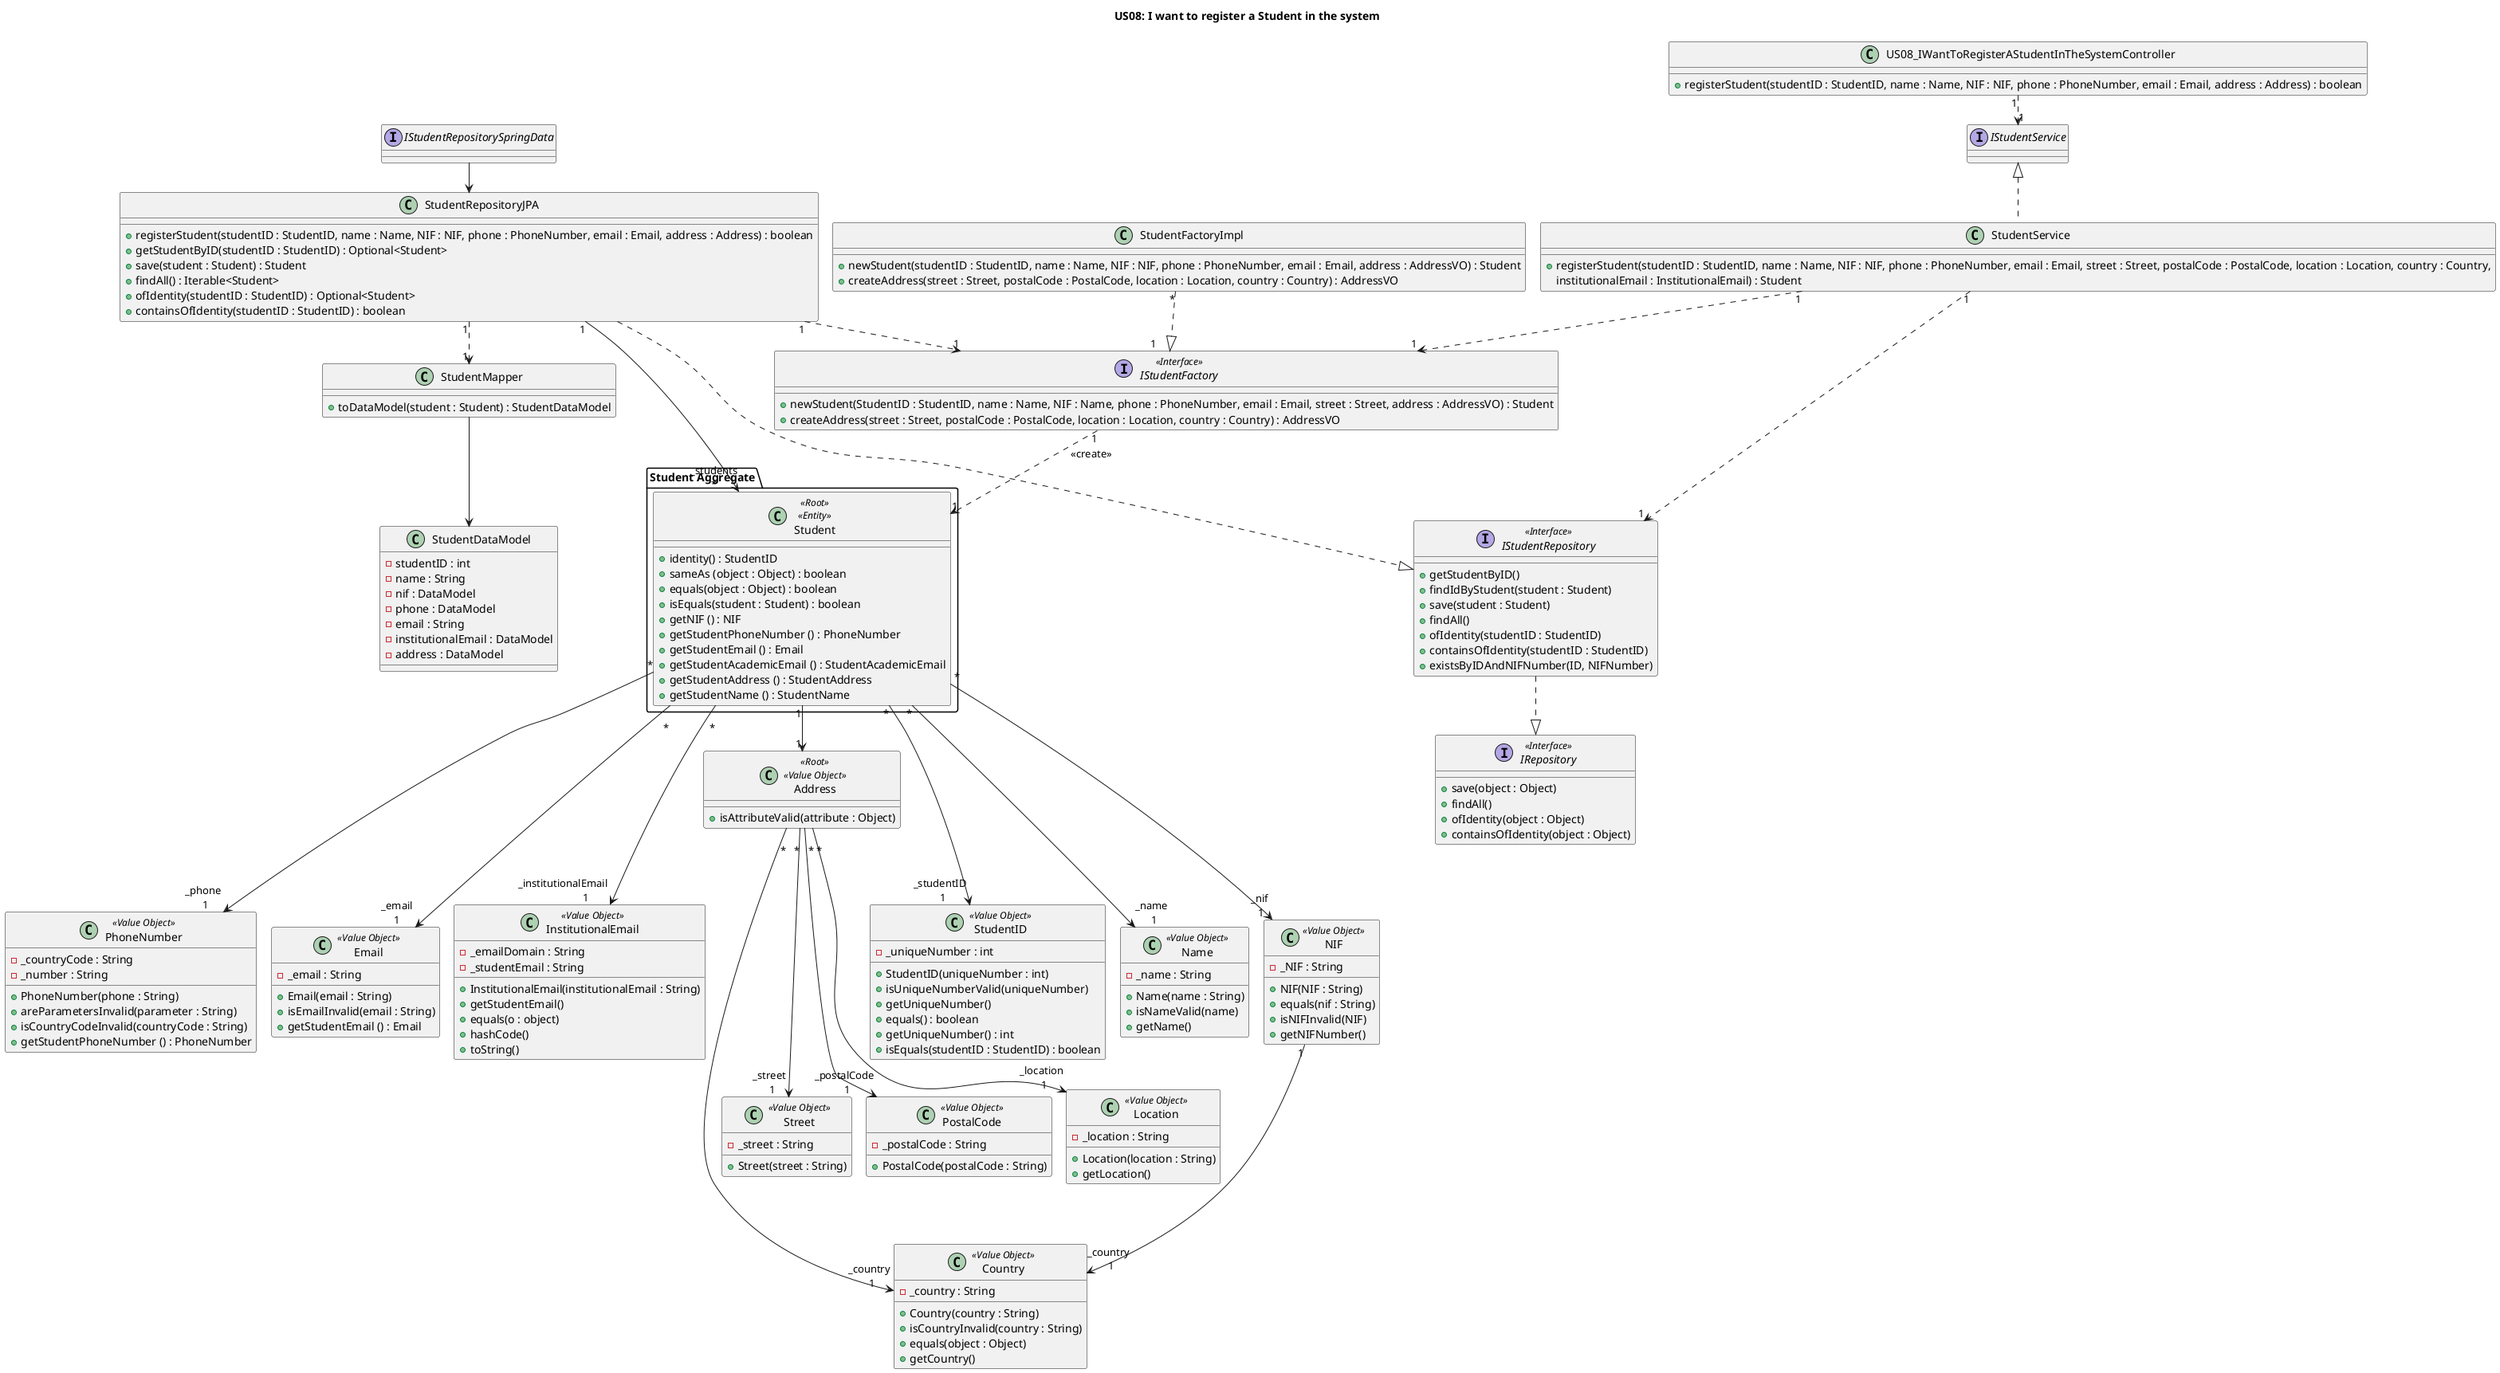 @startuml

!pragma layout smetana
skinparam sequenceMessageAlign center
title US08: I want to register a Student in the system


class US08_IWantToRegisterAStudentInTheSystemController {
    + registerStudent(studentID : StudentID, name : Name, NIF : NIF, phone : PhoneNumber, email : Email, address : Address) : boolean
}

class StudentRepositoryJPA {
    + registerStudent(studentID : StudentID, name : Name, NIF : NIF, phone : PhoneNumber, email : Email, address : Address) : boolean
    + getStudentByID(studentID : StudentID) : Optional<Student>
    + save(student : Student) : Student
    + findAll() : Iterable<Student>
    + ofIdentity(studentID : StudentID) : Optional<Student>
    + containsOfIdentity(studentID : StudentID) : boolean
}

package "Student Aggregate" {
    class Student <<Root>> <<Entity>> {
        + identity() : StudentID
        + sameAs (object : Object) : boolean
        + equals(object : Object) : boolean
        + isEquals(student : Student) : boolean
        + getNIF () : NIF
        + getStudentPhoneNumber () : PhoneNumber
        + getStudentEmail () : Email
        + getStudentAcademicEmail () : StudentAcademicEmail
        + getStudentAddress () : StudentAddress
        + getStudentName () : StudentName
    }
}

class Address <<Root>> <<Value Object>> {
    + isAttributeValid(attribute : Object)
}

class StudentID <<Value Object>> {
    -_uniqueNumber : int
    + StudentID(uniqueNumber : int)
    + isUniqueNumberValid(uniqueNumber)
    + getUniqueNumber()
    + equals() : boolean
    + getUniqueNumber() : int
    + isEquals(studentID : StudentID) : boolean
}

class Name <<Value Object>> {
    -_name : String
    + Name(name : String)
    + isNameValid(name)
    + getName()
}

class NIF <<Value Object>> {
    -_NIF : String
    + NIF(NIF : String)
    + equals(nif : String)
    + isNIFInvalid(NIF)
    + getNIFNumber()
}

class PhoneNumber <<Value Object>> {
    -_countryCode : String
    -_number : String
    + PhoneNumber(phone : String)
    + areParametersInvalid(parameter : String)
    + isCountryCodeInvalid(countryCode : String)
    + getStudentPhoneNumber () : PhoneNumber
}

class Email <<Value Object>> {
    -_email : String
    + Email(email : String)
    + isEmailInvalid(email : String)
    + getStudentEmail () : Email
}

class InstitutionalEmail <<Value Object>> {
    -_emailDomain : String
    -_studentEmail : String
    + InstitutionalEmail(institutionalEmail : String)
    + getStudentEmail()
    + equals(o : object)
    + hashCode()
    + toString()
}

class Street <<Value Object>> {
    -_street : String
    + Street(street : String)
}

class PostalCode <<Value Object>> {
    -_postalCode : String
    + PostalCode(postalCode : String)
}

class Location <<Value Object>> {
    -_location : String
    + Location(location : String)
    + getLocation()
}

class Country <<Value Object>> {
    -_country : String
    + Country(country : String)
    + isCountryInvalid(country : String)
    + equals(object : Object)
    + getCountry()
}

interface IStudentFactory <<Interface>> {
    + newStudent(StudentID : StudentID, name : Name, NIF : Name, phone : PhoneNumber, email : Email, street : Street, address : AddressVO) : Student
    + createAddress(street : Street, postalCode : PostalCode, location : Location, country : Country) : AddressVO
}

class StudentFactoryImpl {
    + newStudent(studentID : StudentID, name : Name, NIF : NIF, phone : PhoneNumber, email : Email, address : AddressVO) : Student
    + createAddress(street : Street, postalCode : PostalCode, location : Location, country : Country) : AddressVO
}


interface IStudentRepository <<Interface>> {
    +getStudentByID()
    + findIdByStudent(student : Student)
    + save(student : Student)
    + findAll()
    + ofIdentity(studentID : StudentID)
    + containsOfIdentity(studentID : StudentID)
    + existsByIDAndNIFNumber(ID, NIFNumber)
}

interface IRepository <<Interface>> {
    + save(object : Object)
    + findAll()
    + ofIdentity(object : Object)
    + containsOfIdentity(object : Object)
}

class StudentService {
    + registerStudent(studentID : StudentID, name : Name, NIF : NIF, phone : PhoneNumber, email : Email, street : Street, postalCode : PostalCode, location : Location, country : Country,
                      institutionalEmail : InstitutionalEmail) : Student
}

class StudentMapper {
    + toDataModel(student : Student) : StudentDataModel
}

class StudentDataModel {
    - studentID : int
    - name : String
    - nif : DataModel
    - phone : DataModel
    - email : String
    - institutionalEmail : DataModel
    - address : DataModel
}

interface IStudentRepositorySpringData{
}

interface IStudentService {
}


IStudentRepositorySpringData --> StudentRepositoryJPA
US08_IWantToRegisterAStudentInTheSystemController "1" ..> "1" IStudentService
IStudentService <|.. StudentService
StudentService "1" ..> "1" IStudentFactory
StudentService "1" ..> "1" IStudentRepository
StudentRepositoryJPA "1" ..> "1" StudentMapper

StudentMapper --> StudentDataModel

StudentRepositoryJPA "1" ..> "1" IStudentFactory
StudentRepositoryJPA "1" ---> "_students\n*" Student


Student "1" --> "1" Address
StudentFactoryImpl "*" ..|> "1     " IStudentFactory
IStudentFactory "1" ..> "1" Student: <<create>>
StudentRepositoryJPA ...|> IStudentRepository
IStudentRepository ..|> IRepository
Student "*" ----> "_studentID \n 1" StudentID
Student "*" ----> "_name \n 1" Name
Student "\n *" ----> "_email \n 1  " Email
Student "\n *" ----> "_institutionalEmail \n                1" InstitutionalEmail
Student "\n *" ----> "_phone \n 1" PhoneNumber
Student "\n *" ----> "_nif \n 1 " NIF
Address "\n *" ----> "_street \n 1" Street
Address "\n *" ----> "_postalCode \n 1" PostalCode
Address "\n *" ----> "_location \n 1" Location
Address "\n *" ----> "_country \n 1" Country
NIF "1" ----> "_country \n 1" Country

@enduml